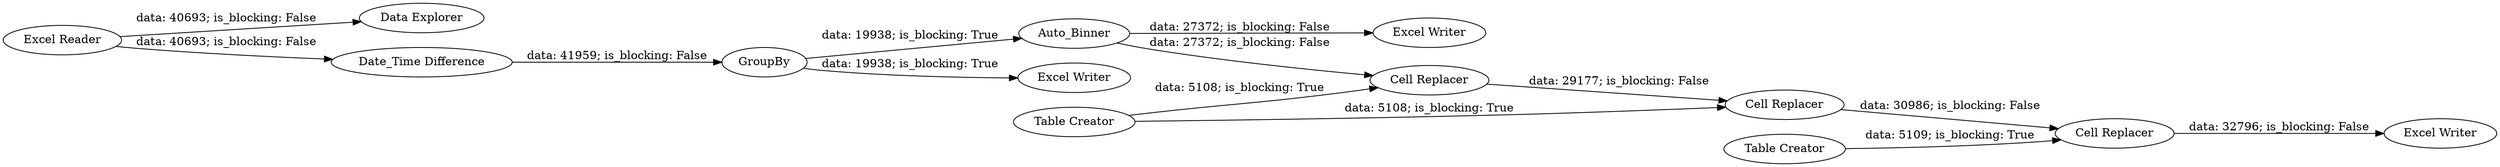 digraph {
	"-8699752607022426663_1" [label="Excel Reader"]
	"-8699752607022426663_12" [label="Cell Replacer"]
	"-8699752607022426663_11" [label="Table Creator"]
	"-8699752607022426663_7" [label=Auto_Binner]
	"-8699752607022426663_4" [label=GroupBy]
	"-8699752607022426663_2" [label="Data Explorer"]
	"-8699752607022426663_6" [label="Table Creator"]
	"-8699752607022426663_10" [label="Cell Replacer"]
	"-8699752607022426663_3" [label="Date_Time Difference"]
	"-8699752607022426663_5" [label="Excel Writer"]
	"-8699752607022426663_13" [label="Excel Writer"]
	"-8699752607022426663_9" [label="Cell Replacer"]
	"-8699752607022426663_8" [label="Excel Writer"]
	"-8699752607022426663_11" -> "-8699752607022426663_12" [label="data: 5109; is_blocking: True"]
	"-8699752607022426663_6" -> "-8699752607022426663_10" [label="data: 5108; is_blocking: True"]
	"-8699752607022426663_4" -> "-8699752607022426663_5" [label="data: 19938; is_blocking: True"]
	"-8699752607022426663_6" -> "-8699752607022426663_9" [label="data: 5108; is_blocking: True"]
	"-8699752607022426663_3" -> "-8699752607022426663_4" [label="data: 41959; is_blocking: False"]
	"-8699752607022426663_7" -> "-8699752607022426663_8" [label="data: 27372; is_blocking: False"]
	"-8699752607022426663_12" -> "-8699752607022426663_13" [label="data: 32796; is_blocking: False"]
	"-8699752607022426663_1" -> "-8699752607022426663_3" [label="data: 40693; is_blocking: False"]
	"-8699752607022426663_1" -> "-8699752607022426663_2" [label="data: 40693; is_blocking: False"]
	"-8699752607022426663_4" -> "-8699752607022426663_7" [label="data: 19938; is_blocking: True"]
	"-8699752607022426663_9" -> "-8699752607022426663_10" [label="data: 29177; is_blocking: False"]
	"-8699752607022426663_10" -> "-8699752607022426663_12" [label="data: 30986; is_blocking: False"]
	"-8699752607022426663_7" -> "-8699752607022426663_9" [label="data: 27372; is_blocking: False"]
	rankdir=LR
}
